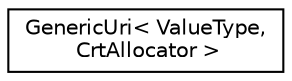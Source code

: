 digraph "Graphical Class Hierarchy"
{
 // LATEX_PDF_SIZE
  edge [fontname="Helvetica",fontsize="10",labelfontname="Helvetica",labelfontsize="10"];
  node [fontname="Helvetica",fontsize="10",shape=record];
  rankdir="LR";
  Node0 [label="GenericUri\< ValueType,\l CrtAllocator \>",height=0.2,width=0.4,color="black", fillcolor="white", style="filled",URL="$classGenericUri.html",tooltip=" "];
}
